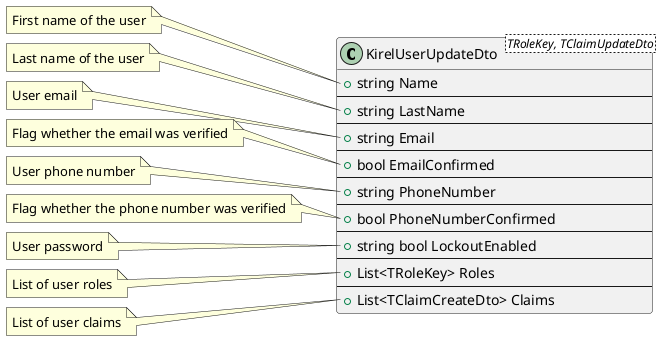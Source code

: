 ﻿@startuml

class KirelUserUpdateDto<TRoleKey, TClaimUpdateDto>{
    +string Name
    --
    +string LastName 
    --
    +string Email
    --
    +bool EmailConfirmed
    --
    +string PhoneNumber
    --
    +bool PhoneNumberConfirmed
    --
    +string bool LockoutEnabled
    --
    +List<TRoleKey> Roles
    --
    +List<TClaimCreateDto> Claims
}

note left of KirelUserUpdateDto::Name
  First name of the user
end note

note left of KirelUserUpdateDto::LastName
  Last name of the user
end note

note left of KirelUserUpdateDto::Email
  User email
end note

note left of KirelUserUpdateDto::EmailConfirmed
  Flag whether the email was verified
end note

note left of KirelUserUpdateDto::PhoneNumber
  User phone number
end note

note left of KirelUserUpdateDto::PhoneNumberConfirmed
  Flag whether the phone number was verified
end note

note left of KirelUserUpdateDto::LockoutEnabled
  User password
end note

note left of KirelUserUpdateDto::Roles
  List of user roles
end note

note left of KirelUserUpdateDto::Claims
  List of user claims
end note

@enduml